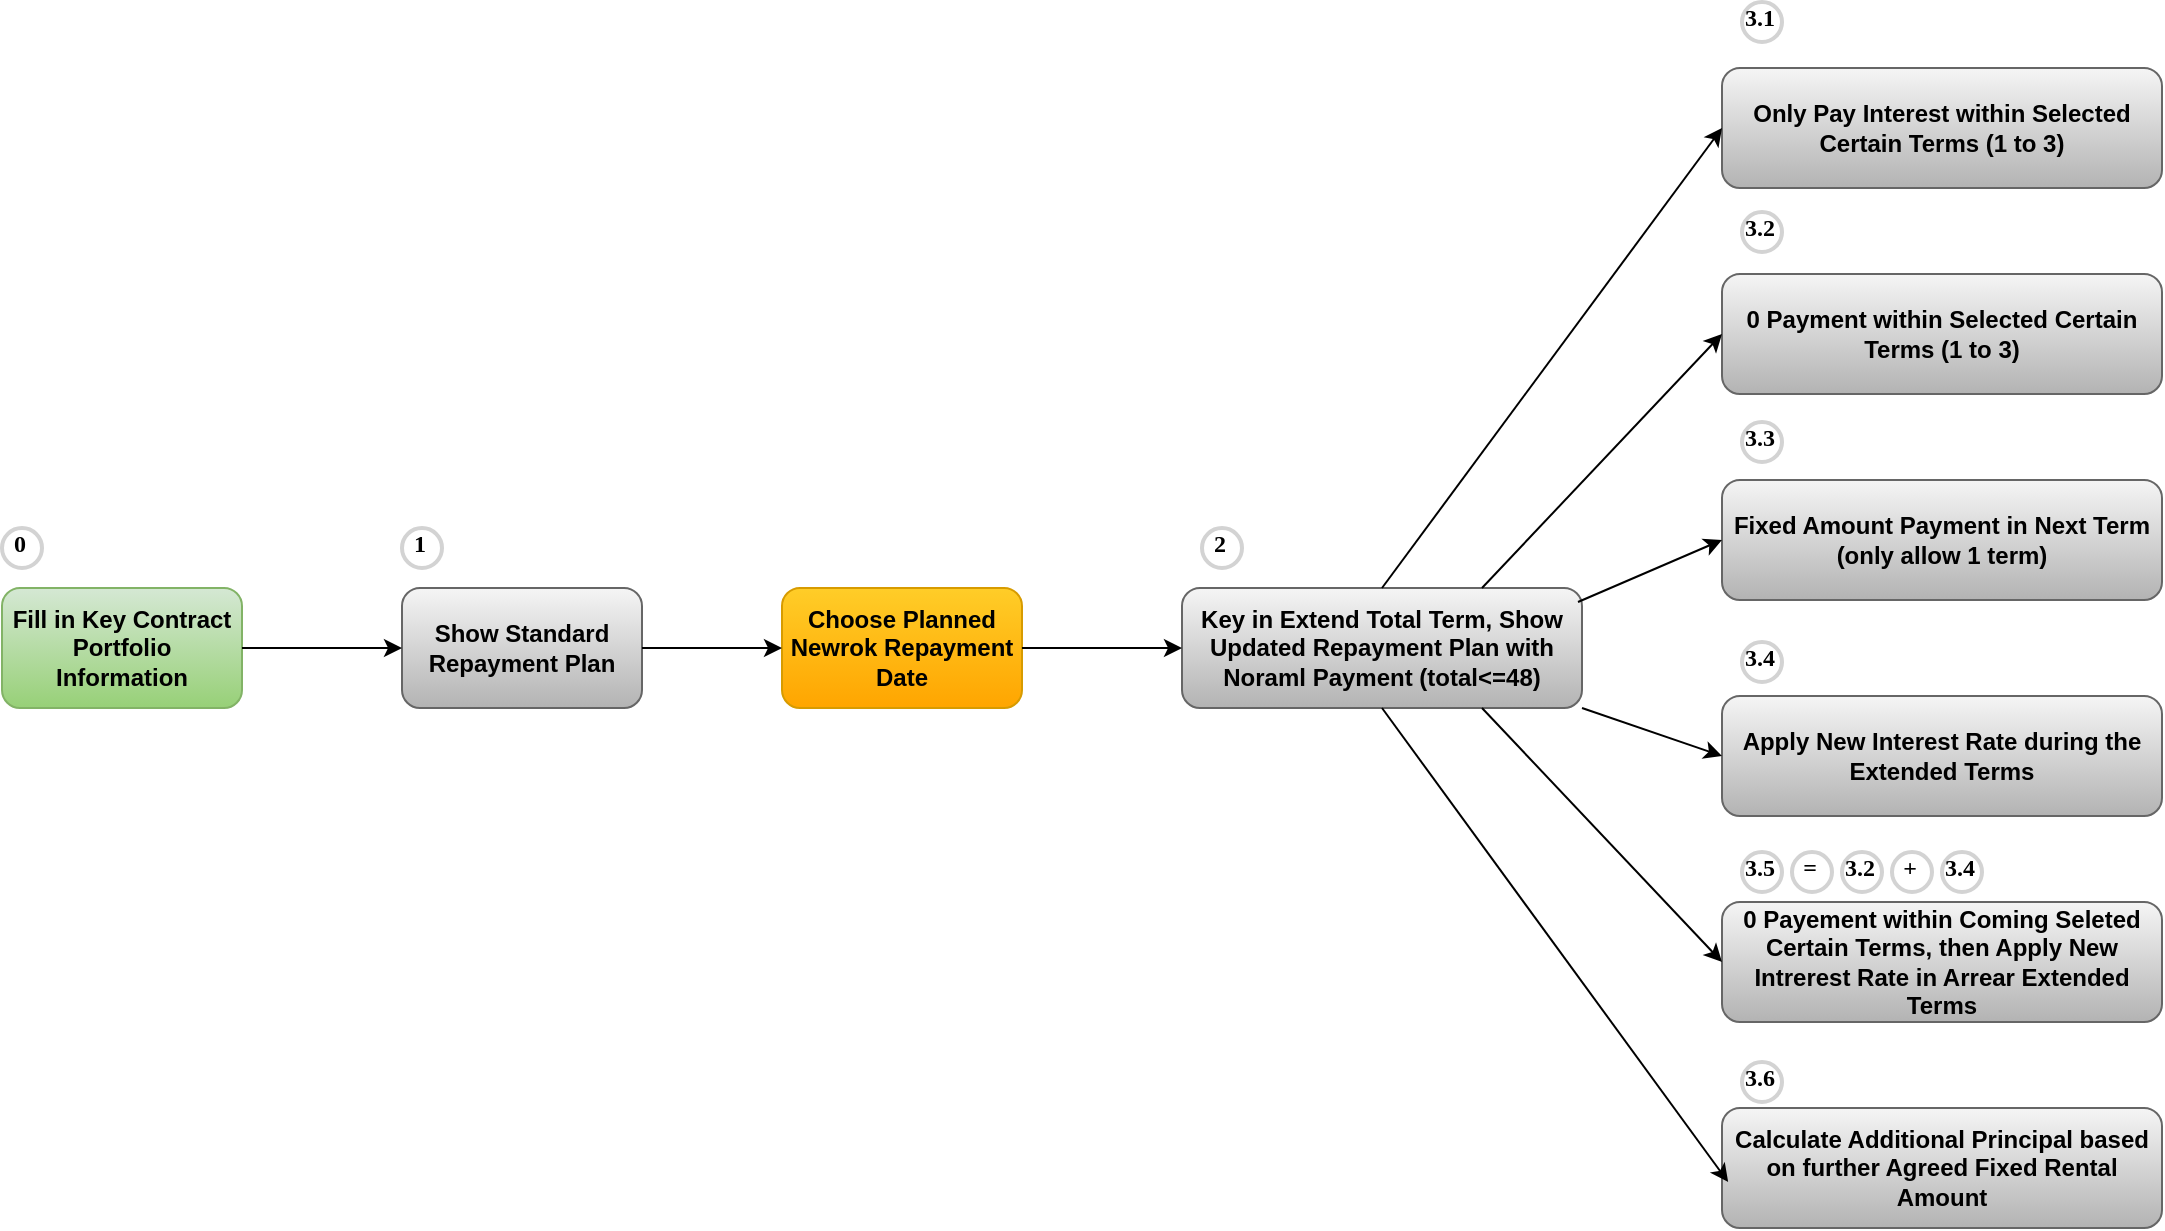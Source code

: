 <mxfile version="12.9.9" type="device"><diagram name="Page-1" id="e7e014a7-5840-1c2e-5031-d8a46d1fe8dd"><mxGraphModel dx="2062" dy="822" grid="0" gridSize="10" guides="1" tooltips="1" connect="1" arrows="1" fold="1" page="1" pageScale="1" pageWidth="1169" pageHeight="826" background="#ffffff" math="0" shadow="0"><root><mxCell id="0"/><mxCell id="1" parent="0"/><mxCell id="WcOW-YZ2DmB_pc2tEO6h-41" value="Fill in Key Contract Portfolio Information" style="rounded=1;whiteSpace=wrap;html=1;fillColor=#d5e8d4;strokeColor=#82b366;gradientColor=#97d077;fontStyle=1" vertex="1" parent="1"><mxGeometry x="40" y="383" width="120" height="60" as="geometry"/></mxCell><mxCell id="WcOW-YZ2DmB_pc2tEO6h-42" value="0" style="ellipse;whiteSpace=wrap;html=1;aspect=fixed;strokeWidth=2;fontFamily=Tahoma;spacingBottom=4;spacingRight=2;strokeColor=#d3d3d3;fontStyle=1" vertex="1" parent="1"><mxGeometry x="40" y="353" width="20" height="20" as="geometry"/></mxCell><mxCell id="WcOW-YZ2DmB_pc2tEO6h-43" value="Show Standard Repayment Plan" style="rounded=1;whiteSpace=wrap;html=1;gradientColor=#b3b3b3;fillColor=#f5f5f5;strokeColor=#666666;fontStyle=1" vertex="1" parent="1"><mxGeometry x="240" y="383" width="120" height="60" as="geometry"/></mxCell><mxCell id="WcOW-YZ2DmB_pc2tEO6h-44" value="1" style="ellipse;whiteSpace=wrap;html=1;aspect=fixed;strokeWidth=2;fontFamily=Tahoma;spacingBottom=4;spacingRight=2;strokeColor=#d3d3d3;fontStyle=1" vertex="1" parent="1"><mxGeometry x="240" y="353" width="20" height="20" as="geometry"/></mxCell><mxCell id="WcOW-YZ2DmB_pc2tEO6h-45" value="" style="endArrow=classic;html=1;entryX=0;entryY=0.5;entryDx=0;entryDy=0;exitX=1;exitY=0.5;exitDx=0;exitDy=0;fontStyle=1" edge="1" parent="1" source="WcOW-YZ2DmB_pc2tEO6h-41" target="WcOW-YZ2DmB_pc2tEO6h-43"><mxGeometry width="50" height="50" relative="1" as="geometry"><mxPoint x="160" y="453" as="sourcePoint"/><mxPoint x="210" y="403" as="targetPoint"/></mxGeometry></mxCell><mxCell id="WcOW-YZ2DmB_pc2tEO6h-46" value="Choose Planned Newrok Repayment Date" style="rounded=1;whiteSpace=wrap;html=1;fillColor=#ffcd28;strokeColor=#d79b00;gradientColor=#ffa500;fontStyle=1" vertex="1" parent="1"><mxGeometry x="430" y="383" width="120" height="60" as="geometry"/></mxCell><mxCell id="WcOW-YZ2DmB_pc2tEO6h-47" value="" style="endArrow=classic;html=1;entryX=0;entryY=0.5;entryDx=0;entryDy=0;fontStyle=1" edge="1" parent="1" target="WcOW-YZ2DmB_pc2tEO6h-46"><mxGeometry width="50" height="50" relative="1" as="geometry"><mxPoint x="360" y="413" as="sourcePoint"/><mxPoint x="250" y="423" as="targetPoint"/></mxGeometry></mxCell><mxCell id="WcOW-YZ2DmB_pc2tEO6h-48" value="Key in Extend Total Term, Show Updated Repayment Plan with Noraml Payment (total&amp;lt;=48)" style="rounded=1;whiteSpace=wrap;html=1;gradientColor=#b3b3b3;fillColor=#f5f5f5;strokeColor=#666666;fontStyle=1" vertex="1" parent="1"><mxGeometry x="630" y="383" width="200" height="60" as="geometry"/></mxCell><mxCell id="WcOW-YZ2DmB_pc2tEO6h-49" value="" style="endArrow=classic;html=1;fontStyle=1" edge="1" parent="1" source="WcOW-YZ2DmB_pc2tEO6h-46" target="WcOW-YZ2DmB_pc2tEO6h-48"><mxGeometry width="50" height="50" relative="1" as="geometry"><mxPoint x="180" y="433" as="sourcePoint"/><mxPoint x="260" y="433" as="targetPoint"/></mxGeometry></mxCell><mxCell id="WcOW-YZ2DmB_pc2tEO6h-50" value="2" style="ellipse;whiteSpace=wrap;html=1;aspect=fixed;strokeWidth=2;fontFamily=Tahoma;spacingBottom=4;spacingRight=2;strokeColor=#d3d3d3;fontStyle=1" vertex="1" parent="1"><mxGeometry x="640" y="353" width="20" height="20" as="geometry"/></mxCell><mxCell id="WcOW-YZ2DmB_pc2tEO6h-51" value="Only Pay Interest within Selected Certain Terms (1 to 3)" style="rounded=1;whiteSpace=wrap;html=1;gradientColor=#b3b3b3;fillColor=#f5f5f5;strokeColor=#666666;fontStyle=1" vertex="1" parent="1"><mxGeometry x="900" y="123" width="220.0" height="60" as="geometry"/></mxCell><mxCell id="WcOW-YZ2DmB_pc2tEO6h-52" value="0 Payment within Selected Certain Terms (1 to 3)" style="rounded=1;whiteSpace=wrap;html=1;gradientColor=#b3b3b3;fillColor=#f5f5f5;strokeColor=#666666;fontStyle=1" vertex="1" parent="1"><mxGeometry x="900" y="226" width="220.0" height="60" as="geometry"/></mxCell><mxCell id="WcOW-YZ2DmB_pc2tEO6h-53" value="Fixed Amount Payment in Next Term (only allow 1 term)" style="rounded=1;whiteSpace=wrap;html=1;gradientColor=#b3b3b3;fillColor=#f5f5f5;strokeColor=#666666;fontStyle=1" vertex="1" parent="1"><mxGeometry x="900" y="329" width="220.0" height="60" as="geometry"/></mxCell><mxCell id="WcOW-YZ2DmB_pc2tEO6h-54" value="Calculate Additional Principal based on further Agreed Fixed Rental Amount" style="rounded=1;whiteSpace=wrap;html=1;gradientColor=#b3b3b3;fillColor=#f5f5f5;strokeColor=#666666;fontStyle=1" vertex="1" parent="1"><mxGeometry x="900" y="643" width="220.0" height="60" as="geometry"/></mxCell><mxCell id="WcOW-YZ2DmB_pc2tEO6h-55" value="0 Payement within Coming Seleted Certain Terms, then Apply New Intrerest Rate in Arrear Extended Terms" style="rounded=1;whiteSpace=wrap;html=1;gradientColor=#b3b3b3;fillColor=#f5f5f5;strokeColor=#666666;fontStyle=1" vertex="1" parent="1"><mxGeometry x="900" y="540" width="220.0" height="60" as="geometry"/></mxCell><mxCell id="WcOW-YZ2DmB_pc2tEO6h-56" value="Apply New Interest Rate during the Extended Terms" style="rounded=1;whiteSpace=wrap;html=1;gradientColor=#b3b3b3;fillColor=#f5f5f5;strokeColor=#666666;fontStyle=1" vertex="1" parent="1"><mxGeometry x="900" y="437" width="220.0" height="60" as="geometry"/></mxCell><mxCell id="WcOW-YZ2DmB_pc2tEO6h-58" value="3.1" style="ellipse;whiteSpace=wrap;html=1;aspect=fixed;strokeWidth=2;fontFamily=Tahoma;spacingBottom=4;spacingRight=2;strokeColor=#d3d3d3;fontStyle=1" vertex="1" parent="1"><mxGeometry x="910" y="90" width="20" height="20" as="geometry"/></mxCell><mxCell id="WcOW-YZ2DmB_pc2tEO6h-59" value="3.2" style="ellipse;whiteSpace=wrap;html=1;aspect=fixed;strokeWidth=2;fontFamily=Tahoma;spacingBottom=4;spacingRight=2;strokeColor=#d3d3d3;fontStyle=1" vertex="1" parent="1"><mxGeometry x="910" y="195" width="20" height="20" as="geometry"/></mxCell><mxCell id="WcOW-YZ2DmB_pc2tEO6h-60" value="3.3" style="ellipse;whiteSpace=wrap;html=1;aspect=fixed;strokeWidth=2;fontFamily=Tahoma;spacingBottom=4;spacingRight=2;strokeColor=#d3d3d3;fontStyle=1" vertex="1" parent="1"><mxGeometry x="910" y="300" width="20" height="20" as="geometry"/></mxCell><mxCell id="WcOW-YZ2DmB_pc2tEO6h-61" value="3.4" style="ellipse;whiteSpace=wrap;html=1;aspect=fixed;strokeWidth=2;fontFamily=Tahoma;spacingBottom=4;spacingRight=2;strokeColor=#d3d3d3;fontStyle=1" vertex="1" parent="1"><mxGeometry x="910" y="410" width="20" height="20" as="geometry"/></mxCell><mxCell id="WcOW-YZ2DmB_pc2tEO6h-62" value="3.5" style="ellipse;whiteSpace=wrap;html=1;aspect=fixed;strokeWidth=2;fontFamily=Tahoma;spacingBottom=4;spacingRight=2;strokeColor=#d3d3d3;fontStyle=1" vertex="1" parent="1"><mxGeometry x="910" y="515" width="20" height="20" as="geometry"/></mxCell><mxCell id="WcOW-YZ2DmB_pc2tEO6h-63" value="3.6" style="ellipse;whiteSpace=wrap;html=1;aspect=fixed;strokeWidth=2;fontFamily=Tahoma;spacingBottom=4;spacingRight=2;strokeColor=#d3d3d3;fontStyle=1" vertex="1" parent="1"><mxGeometry x="910" y="620" width="20" height="20" as="geometry"/></mxCell><mxCell id="WcOW-YZ2DmB_pc2tEO6h-64" value="" style="endArrow=classic;html=1;entryX=0;entryY=0.5;entryDx=0;entryDy=0;exitX=0.5;exitY=0;exitDx=0;exitDy=0;fontStyle=1" edge="1" parent="1" source="WcOW-YZ2DmB_pc2tEO6h-48" target="WcOW-YZ2DmB_pc2tEO6h-51"><mxGeometry width="50" height="50" relative="1" as="geometry"><mxPoint x="560" y="423" as="sourcePoint"/><mxPoint x="640" y="423" as="targetPoint"/></mxGeometry></mxCell><mxCell id="WcOW-YZ2DmB_pc2tEO6h-65" value="" style="endArrow=classic;html=1;entryX=0;entryY=0.5;entryDx=0;entryDy=0;exitX=0.75;exitY=0;exitDx=0;exitDy=0;fontStyle=1" edge="1" parent="1" source="WcOW-YZ2DmB_pc2tEO6h-48" target="WcOW-YZ2DmB_pc2tEO6h-52"><mxGeometry width="50" height="50" relative="1" as="geometry"><mxPoint x="570" y="433" as="sourcePoint"/><mxPoint x="650" y="433" as="targetPoint"/></mxGeometry></mxCell><mxCell id="WcOW-YZ2DmB_pc2tEO6h-66" value="" style="endArrow=classic;html=1;entryX=0;entryY=0.5;entryDx=0;entryDy=0;exitX=0.99;exitY=0.117;exitDx=0;exitDy=0;exitPerimeter=0;fontStyle=1" edge="1" parent="1" source="WcOW-YZ2DmB_pc2tEO6h-48" target="WcOW-YZ2DmB_pc2tEO6h-53"><mxGeometry width="50" height="50" relative="1" as="geometry"><mxPoint x="580" y="443" as="sourcePoint"/><mxPoint x="660" y="443" as="targetPoint"/></mxGeometry></mxCell><mxCell id="WcOW-YZ2DmB_pc2tEO6h-67" value="" style="endArrow=classic;html=1;entryX=0;entryY=0.5;entryDx=0;entryDy=0;exitX=1;exitY=1;exitDx=0;exitDy=0;fontStyle=1" edge="1" parent="1" source="WcOW-YZ2DmB_pc2tEO6h-48" target="WcOW-YZ2DmB_pc2tEO6h-56"><mxGeometry width="50" height="50" relative="1" as="geometry"><mxPoint x="590" y="453" as="sourcePoint"/><mxPoint x="670" y="453" as="targetPoint"/></mxGeometry></mxCell><mxCell id="WcOW-YZ2DmB_pc2tEO6h-68" value="" style="endArrow=classic;html=1;entryX=0;entryY=0.5;entryDx=0;entryDy=0;exitX=0.75;exitY=1;exitDx=0;exitDy=0;fontStyle=1" edge="1" parent="1" source="WcOW-YZ2DmB_pc2tEO6h-48" target="WcOW-YZ2DmB_pc2tEO6h-55"><mxGeometry width="50" height="50" relative="1" as="geometry"><mxPoint x="600" y="463" as="sourcePoint"/><mxPoint x="680" y="463" as="targetPoint"/></mxGeometry></mxCell><mxCell id="WcOW-YZ2DmB_pc2tEO6h-69" value="" style="endArrow=classic;html=1;entryX=0.014;entryY=0.617;entryDx=0;entryDy=0;entryPerimeter=0;exitX=0.5;exitY=1;exitDx=0;exitDy=0;fontStyle=1" edge="1" parent="1" source="WcOW-YZ2DmB_pc2tEO6h-48" target="WcOW-YZ2DmB_pc2tEO6h-54"><mxGeometry width="50" height="50" relative="1" as="geometry"><mxPoint x="610" y="473" as="sourcePoint"/><mxPoint x="690" y="473" as="targetPoint"/></mxGeometry></mxCell><mxCell id="WcOW-YZ2DmB_pc2tEO6h-70" value="3.2" style="ellipse;whiteSpace=wrap;html=1;aspect=fixed;strokeWidth=2;fontFamily=Tahoma;spacingBottom=4;spacingRight=2;strokeColor=#d3d3d3;fontStyle=1" vertex="1" parent="1"><mxGeometry x="960" y="515" width="20" height="20" as="geometry"/></mxCell><mxCell id="WcOW-YZ2DmB_pc2tEO6h-71" value="3.4" style="ellipse;whiteSpace=wrap;html=1;aspect=fixed;strokeWidth=2;fontFamily=Tahoma;spacingBottom=4;spacingRight=2;strokeColor=#d3d3d3;fontStyle=1" vertex="1" parent="1"><mxGeometry x="1010" y="515" width="20" height="20" as="geometry"/></mxCell><mxCell id="WcOW-YZ2DmB_pc2tEO6h-72" value="=" style="ellipse;whiteSpace=wrap;html=1;aspect=fixed;strokeWidth=2;fontFamily=Tahoma;spacingBottom=4;spacingRight=2;strokeColor=#d3d3d3;fontStyle=1" vertex="1" parent="1"><mxGeometry x="935" y="515" width="20" height="20" as="geometry"/></mxCell><mxCell id="WcOW-YZ2DmB_pc2tEO6h-73" value="+" style="ellipse;whiteSpace=wrap;html=1;aspect=fixed;strokeWidth=2;fontFamily=Tahoma;spacingBottom=4;spacingRight=2;strokeColor=#d3d3d3;fontStyle=1" vertex="1" parent="1"><mxGeometry x="985" y="515" width="20" height="20" as="geometry"/></mxCell></root></mxGraphModel></diagram></mxfile>